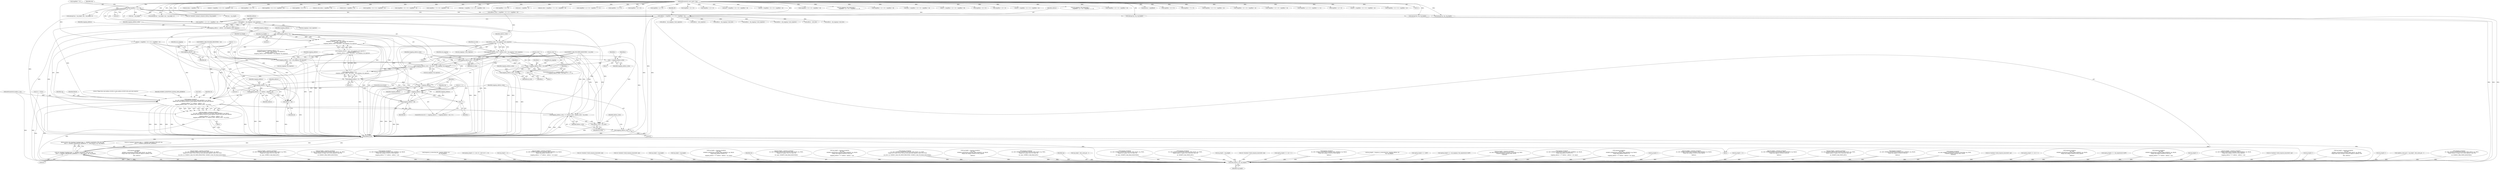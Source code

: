 digraph "0_libmodbus_5ccdf5ef79d742640355d1132fa9e2abc7fbaefc@pointer" {
"1001181" [label="(Call,address - mb_mapping->start_registers)"];
"1000160" [label="(Call,address = (req[offset + 1] << 8) + req[offset + 2])"];
"1000163" [label="(Call,req[offset + 1] << 8)"];
"1000116" [label="(MethodParameterIn,const uint8_t *req)"];
"1001179" [label="(Call,mapping_address = address - mb_mapping->start_registers)"];
"1001234" [label="(Call,mapping_address < 0)"];
"1001233" [label="(Call,mapping_address < 0 ||\n                   (mapping_address + nb) > mb_mapping->nb_registers ||\n                   mapping_address < 0 ||\n                   (mapping_address_write + nb_write) > mb_mapping->nb_registers)"];
"1001238" [label="(Call,(mapping_address + nb) > mb_mapping->nb_registers)"];
"1001237" [label="(Call,(mapping_address + nb) > mb_mapping->nb_registers ||\n                   mapping_address < 0 ||\n                   (mapping_address_write + nb_write) > mb_mapping->nb_registers)"];
"1001249" [label="(Call,(mapping_address_write + nb_write) > mb_mapping->nb_registers)"];
"1001245" [label="(Call,mapping_address < 0 ||\n                   (mapping_address_write + nb_write) > mb_mapping->nb_registers)"];
"1001239" [label="(Call,mapping_address + nb)"];
"1001246" [label="(Call,mapping_address < 0)"];
"1001268" [label="(Call,mapping_address < 0)"];
"1001343" [label="(Call,i = mapping_address)"];
"1001346" [label="(Call,i < mapping_address + nb)"];
"1001351" [label="(Call,i++)"];
"1001348" [label="(Call,mapping_address + nb)"];
"1001189" [label="(Call,address_write - mb_mapping->start_registers)"];
"1001187" [label="(Call,mapping_address_write = address_write - mb_mapping->start_registers)"];
"1001250" [label="(Call,mapping_address_write + nb_write)"];
"1001276" [label="(Call,mapping_address_write < 0)"];
"1001303" [label="(Call,i = mapping_address_write)"];
"1001309" [label="(Call,i < mapping_address_write + nb_write)"];
"1001315" [label="(Call,i++)"];
"1001311" [label="(Call,mapping_address_write + nb_write)"];
"1001259" [label="(Call,response_exception(\n                ctx, &sft, MODBUS_EXCEPTION_ILLEGAL_DATA_ADDRESS, rsp, FALSE,\n                \"Illegal data read address 0x%0X or write address 0x%0X write_and_read_registers\n\",\n                mapping_address < 0 ? address : address + nb,\n                mapping_address_write < 0 ? address_write : address_write + nb_write))"];
"1001257" [label="(Call,rsp_length = response_exception(\n                ctx, &sft, MODBUS_EXCEPTION_ILLEGAL_DATA_ADDRESS, rsp, FALSE,\n                \"Illegal data read address 0x%0X or write address 0x%0X write_and_read_registers\n\",\n                mapping_address < 0 ? address : address + nb,\n                mapping_address_write < 0 ? address_write : address_write + nb_write))"];
"1001406" [label="(Call,send_msg(ctx, rsp, rsp_length))"];
"1001393" [label="(Call,(ctx->backend->backend_type == _MODBUS_BACKEND_TYPE_RTU &&\n            slave == MODBUS_BROADCAST_ADDRESS) ? 0 : send_msg(ctx, rsp, rsp_length))"];
"1001392" [label="(Return,return (ctx->backend->backend_type == _MODBUS_BACKEND_TYPE_RTU &&\n            slave == MODBUS_BROADCAST_ADDRESS) ? 0 : send_msg(ctx, rsp, rsp_length);)"];
"1001275" [label="(Call,mapping_address_write < 0 ? address_write : address_write + nb_write)"];
"1001280" [label="(Call,address_write + nb_write)"];
"1001267" [label="(Call,mapping_address < 0 ? address : address + nb)"];
"1001272" [label="(Call,address + nb)"];
"1001237" [label="(Call,(mapping_address + nb) > mb_mapping->nb_registers ||\n                   mapping_address < 0 ||\n                   (mapping_address_write + nb_write) > mb_mapping->nb_registers)"];
"1000263" [label="(Call,address - start_bits)"];
"1000824" [label="(Call,nb_bytes = req[offset + 5])"];
"1001278" [label="(Literal,0)"];
"1001312" [label="(Identifier,mapping_address_write)"];
"1000163" [label="(Call,req[offset + 1] << 8)"];
"1000116" [label="(MethodParameterIn,const uint8_t *req)"];
"1000245" [label="(Call,nb = (req[offset + 3] << 8) + req[offset + 4])"];
"1001112" [label="(Call,memcpy(rsp, req, req_length))"];
"1001263" [label="(Identifier,MODBUS_EXCEPTION_ILLEGAL_DATA_ADDRESS)"];
"1000161" [label="(Identifier,address)"];
"1000604" [label="(Call,response_exception(\n                    ctx, &sft,\n                    MODBUS_EXCEPTION_ILLEGAL_DATA_VALUE, rsp, FALSE,\n                    \"Illegal data value 0x%0X in write_bit request at address %0X\n\",\n                    data, address))"];
"1001197" [label="(Identifier,nb_write)"];
"1000686" [label="(Call,req[offset + 3] << 8)"];
"1001309" [label="(Call,i < mapping_address_write + nb_write)"];
"1001083" [label="(Call,(req[offset + 5] << 8) + req[offset + 6])"];
"1001348" [label="(Call,mapping_address + nb)"];
"1001126" [label="(Call,req[offset + 3] << 8)"];
"1001298" [label="(Call,nb << 1)"];
"1000529" [label="(Call,address - mb_mapping->start_bits)"];
"1001217" [label="(Call,rsp_length = response_exception(\n                ctx, &sft, MODBUS_EXCEPTION_ILLEGAL_DATA_VALUE, rsp, TRUE,\n                \"Illegal nb of values (W%d, R%d) in write_and_read_registers (max W%d, R%d)\n\",\n                nb_write, nb, MODBUS_MAX_WR_WRITE_REGISTERS, MODBUS_MAX_WR_READ_REGISTERS))"];
"1000275" [label="(Call,rsp_length = response_exception(\n                ctx, &sft, MODBUS_EXCEPTION_ILLEGAL_DATA_VALUE, rsp, TRUE,\n                \"Illegal nb of values %d in %s (max %d)\n\",\n                nb, name, MODBUS_MAX_READ_BITS))"];
"1001344" [label="(Identifier,i)"];
"1001240" [label="(Identifier,mapping_address)"];
"1000854" [label="(Call,rsp_length = response_exception(\n                 ctx, &sft, MODBUS_EXCEPTION_ILLEGAL_DATA_VALUE, rsp, TRUE,\n                 \"Illegal number of values %d in write_registers (max %d)\n\",\n                nb, MODBUS_MAX_WRITE_REGISTERS))"];
"1001171" [label="(Call,nb_write_bytes = req[offset + 9])"];
"1001270" [label="(Literal,0)"];
"1000699" [label="(Call,nb_bits = req[offset + 5])"];
"1001274" [label="(Identifier,nb)"];
"1001257" [label="(Call,rsp_length = response_exception(\n                ctx, &sft, MODBUS_EXCEPTION_ILLEGAL_DATA_ADDRESS, rsp, FALSE,\n                \"Illegal data read address 0x%0X or write address 0x%0X write_and_read_registers\n\",\n                mapping_address < 0 ? address : address + nb,\n                mapping_address_write < 0 ? address_write : address_write + nb_write))"];
"1001410" [label="(MethodReturn,int)"];
"1000882" [label="(Call,response_exception(\n                ctx, &sft, MODBUS_EXCEPTION_ILLEGAL_DATA_ADDRESS, rsp, FALSE,\n                \"Illegal data address 0x%0X in write_registers\n\",\n                mapping_address < 0 ? address : address + nb))"];
"1001191" [label="(Call,mb_mapping->start_registers)"];
"1001301" [label="(ControlStructure,for (i = mapping_address_write, j = 10;\n                 i < mapping_address_write + nb_write; i++, j += 2))"];
"1000810" [label="(Call,(req[offset + 3] << 8) + req[offset + 4])"];
"1001350" [label="(Identifier,nb)"];
"1000344" [label="(Call,response_io_status(tab_bits, mapping_address, nb,\n                                            rsp, rsp_length))"];
"1001235" [label="(Identifier,mapping_address)"];
"1001188" [label="(Identifier,mapping_address_write)"];
"1000652" [label="(Call,(req[offset + 3] << 8) + req[offset + 4])"];
"1000327" [label="(Call,rsp[rsp_length++] = (nb / 8) + ((nb % 8) ? 1 : 0))"];
"1000801" [label="(Call,rsp_length += 4)"];
"1000455" [label="(Call,rsp_length = response_exception(\n                ctx, &sft, MODBUS_EXCEPTION_ILLEGAL_DATA_ADDRESS, rsp, FALSE,\n                \"Illegal data address 0x%0X in %s\n\",\n                mapping_address < 0 ? address : address + nb, name))"];
"1001346" [label="(Call,i < mapping_address + nb)"];
"1000789" [label="(Call,ctx->backend->build_response_basis(&sft, rsp))"];
"1000479" [label="(Call,ctx->backend->build_response_basis(&sft, rsp))"];
"1001405" [label="(Literal,0)"];
"1001248" [label="(Literal,0)"];
"1001250" [label="(Call,mapping_address_write + nb_write)"];
"1001190" [label="(Identifier,address_write)"];
"1001116" [label="(Call,rsp_length = req_length)"];
"1001196" [label="(Call,nb_write < 1)"];
"1001342" [label="(ControlStructure,for (i = mapping_address; i < mapping_address + nb; i++))"];
"1001180" [label="(Identifier,mapping_address)"];
"1000676" [label="(Call,rsp_length = req_length)"];
"1001157" [label="(Call,(req[offset + 7] << 8) + req[offset + 8])"];
"1000300" [label="(Call,rsp_length = response_exception(\n                ctx, &sft,\n                MODBUS_EXCEPTION_ILLEGAL_DATA_ADDRESS, rsp, FALSE,\n                \"Illegal data address 0x%0X in %s\n\",\n                mapping_address < 0 ? address : address + nb, name))"];
"1001213" [label="(Call,nb_write * 2)"];
"1001310" [label="(Identifier,i)"];
"1001409" [label="(Identifier,rsp_length)"];
"1001407" [label="(Identifier,ctx)"];
"1001238" [label="(Call,(mapping_address + nb) > mb_mapping->nb_registers)"];
"1000559" [label="(Call,data = (req[offset + 3] << 8) + req[offset + 4])"];
"1000430" [label="(Call,rsp_length = response_exception(\n                ctx, &sft, MODBUS_EXCEPTION_ILLEGAL_DATA_VALUE, rsp, TRUE,\n                \"Illegal nb of values %d in %s (max %d)\n\",\n                nb, name, MODBUS_MAX_READ_REGISTERS))"];
"1000755" [label="(Call,rsp_length = response_exception(\n                ctx, &sft,\n                MODBUS_EXCEPTION_ILLEGAL_DATA_ADDRESS, rsp, FALSE,\n                \"Illegal data address 0x%0X in write_bits\n\",\n                mapping_address < 0 ? address : address + nb))"];
"1001219" [label="(Call,response_exception(\n                ctx, &sft, MODBUS_EXCEPTION_ILLEGAL_DATA_VALUE, rsp, TRUE,\n                \"Illegal nb of values (W%d, R%d) in write_and_read_registers (max W%d, R%d)\n\",\n                nb_write, nb, MODBUS_MAX_WR_WRITE_REGISTERS, MODBUS_MAX_WR_READ_REGISTERS))"];
"1001264" [label="(Identifier,rsp)"];
"1001252" [label="(Identifier,nb_write)"];
"1001277" [label="(Identifier,mapping_address_write)"];
"1000636" [label="(Call,rsp_length = response_exception(\n                ctx, &sft,\n                MODBUS_EXCEPTION_ILLEGAL_DATA_ADDRESS, rsp, FALSE,\n                \"Illegal data address 0x%0X in write_register\n\",\n                address))"];
"1000793" [label="(Call,memcpy(rsp + rsp_length, req + rsp_length, 4))"];
"1000177" [label="(Identifier,sft)"];
"1000277" [label="(Call,response_exception(\n                ctx, &sft, MODBUS_EXCEPTION_ILLEGAL_DATA_VALUE, rsp, TRUE,\n                \"Illegal nb of values %d in %s (max %d)\n\",\n                nb, name, MODBUS_MAX_READ_BITS))"];
"1000620" [label="(Call,address - mb_mapping->start_registers)"];
"1000811" [label="(Call,req[offset + 3] << 8)"];
"1001281" [label="(Identifier,address_write)"];
"1000148" [label="(Call,slave = req[offset - 1])"];
"1001311" [label="(Call,mapping_address_write + nb_write)"];
"1000418" [label="(Call,address - start_registers)"];
"1001155" [label="(Call,nb_write = (req[offset + 7] << 8) + req[offset + 8])"];
"1001123" [label="(Call,nb = (req[offset + 3] << 8) + req[offset + 4])"];
"1001327" [label="(Call,(req[offset + j] << 8) + req[offset + j + 1])"];
"1001187" [label="(Call,mapping_address_write = address_write - mb_mapping->start_registers)"];
"1001408" [label="(Identifier,rsp)"];
"1001000" [label="(Call,rsp_length - byte_count_pos - 1)"];
"1001179" [label="(Call,mapping_address = address - mb_mapping->start_registers)"];
"1000709" [label="(Call,address - mb_mapping->start_bits)"];
"1000131" [label="(Call,ctx == NULL)"];
"1001243" [label="(Identifier,mb_mapping)"];
"1000164" [label="(Call,req[offset + 1])"];
"1001084" [label="(Call,req[offset + 5] << 8)"];
"1000432" [label="(Call,response_exception(\n                ctx, &sft, MODBUS_EXCEPTION_ILLEGAL_DATA_VALUE, rsp, TRUE,\n                \"Illegal nb of values %d in %s (max %d)\n\",\n                nb, name, MODBUS_MAX_READ_REGISTERS))"];
"1000731" [label="(Call,response_exception(\n                ctx, &sft, MODBUS_EXCEPTION_ILLEGAL_DATA_VALUE, rsp, TRUE,\n                \"Illegal number of values %d in write_bits (max %d)\n\",\n                nb, MODBUS_MAX_WRITE_BITS))"];
"1001242" [label="(Call,mb_mapping->nb_registers)"];
"1001307" [label="(Identifier,j)"];
"1000597" [label="(Call,rsp_length = req_length)"];
"1001289" [label="(Call,ctx->backend->build_response_basis(&sft, rsp))"];
"1001068" [label="(Call,req[offset + 3] << 8)"];
"1000834" [label="(Call,address - mb_mapping->start_registers)"];
"1000797" [label="(Call,req + rsp_length)"];
"1001204" [label="(Call,nb < 1)"];
"1001246" [label="(Call,mapping_address < 0)"];
"1001343" [label="(Call,i = mapping_address)"];
"1000483" [label="(Call,rsp[rsp_length++] = nb << 1)"];
"1001282" [label="(Identifier,nb_write)"];
"1001045" [label="(Call,response_exception(\n                ctx, &sft, MODBUS_EXCEPTION_ILLEGAL_DATA_ADDRESS, rsp, FALSE,\n                \"Illegal data address 0x%0X in write_register\n\",\n                address))"];
"1000342" [label="(Call,rsp_length = response_io_status(tab_bits, mapping_address, nb,\n                                            rsp, rsp_length))"];
"1001328" [label="(Call,req[offset + j] << 8)"];
"1001303" [label="(Call,i = mapping_address_write)"];
"1000949" [label="(Call,memcpy(rsp + rsp_length, req + rsp_length, 4))"];
"1000160" [label="(Call,address = (req[offset + 1] << 8) + req[offset + 2])"];
"1001249" [label="(Call,(mapping_address_write + nb_write) > mb_mapping->nb_registers)"];
"1000119" [label="(Block,)"];
"1001239" [label="(Call,mapping_address + nb)"];
"1000403" [label="(Call,req[offset + 3] << 8)"];
"1001265" [label="(Identifier,FALSE)"];
"1000981" [label="(Call,rsp[rsp_length++] = 0xFF)"];
"1001256" [label="(Block,)"];
"1001142" [label="(Call,req[offset + 5] << 8)"];
"1001366" [label="(Call,rsp[rsp_length++] = mb_mapping->tab_registers[i] & 0xFF)"];
"1001380" [label="(Call,rsp_length = response_exception(\n            ctx, &sft, MODBUS_EXCEPTION_ILLEGAL_FUNCTION, rsp, TRUE,\n            \"Unknown Modbus function code: 0x%0X\n\", function))"];
"1000457" [label="(Call,response_exception(\n                ctx, &sft, MODBUS_EXCEPTION_ILLEGAL_DATA_ADDRESS, rsp, FALSE,\n                \"Illegal data address 0x%0X in %s\n\",\n                mapping_address < 0 ? address : address + nb, name))"];
"1001208" [label="(Call,MODBUS_MAX_WR_READ_REGISTERS < nb)"];
"1000302" [label="(Call,response_exception(\n                ctx, &sft,\n                MODBUS_EXCEPTION_ILLEGAL_DATA_ADDRESS, rsp, FALSE,\n                \"Illegal data address 0x%0X in %s\n\",\n                mapping_address < 0 ? address : address + nb, name))"];
"1001065" [label="(Call,and = (req[offset + 3] << 8) + req[offset + 4])"];
"1000115" [label="(MethodParameterIn,modbus_t *ctx)"];
"1001296" [label="(Call,rsp_length++)"];
"1001043" [label="(Call,rsp_length = response_exception(\n                ctx, &sft, MODBUS_EXCEPTION_ILLEGAL_DATA_ADDRESS, rsp, FALSE,\n                \"Illegal data address 0x%0X in write_register\n\",\n                address))"];
"1000808" [label="(Call,nb = (req[offset + 3] << 8) + req[offset + 4])"];
"1001351" [label="(Call,i++)"];
"1001266" [label="(Literal,\"Illegal data read address 0x%0X or write address 0x%0X write_and_read_registers\n\")"];
"1001275" [label="(Call,mapping_address_write < 0 ? address_write : address_write + nb_write)"];
"1000169" [label="(Literal,8)"];
"1000957" [label="(Call,rsp_length += 4)"];
"1000189" [label="(Call,ctx->backend->prepare_response_tid(req, &req_length))"];
"1000247" [label="(Call,(req[offset + 3] << 8) + req[offset + 4])"];
"1001345" [label="(Identifier,mapping_address)"];
"1001200" [label="(Call,MODBUS_MAX_WR_WRITE_REGISTERS < nb_write)"];
"1000545" [label="(Call,rsp_length = response_exception(\n                ctx, &sft, MODBUS_EXCEPTION_ILLEGAL_DATA_ADDRESS, rsp, FALSE,\n                \"Illegal data address 0x%0X in write_bit\n\",\n                address))"];
"1000922" [label="(Call,mb_mapping->tab_registers[i] =\n                    (req[offset + j] << 8) + req[offset + j + 1])"];
"1000729" [label="(Call,rsp_length = response_exception(\n                ctx, &sft, MODBUS_EXCEPTION_ILLEGAL_DATA_VALUE, rsp, TRUE,\n                \"Illegal number of values %d in write_bits (max %d)\n\",\n                nb, MODBUS_MAX_WRITE_BITS))"];
"1001258" [label="(Identifier,rsp_length)"];
"1001302" [label="(Block,)"];
"1001141" [label="(Call,(req[offset + 5] << 8) + req[offset + 6])"];
"1001259" [label="(Call,response_exception(\n                ctx, &sft, MODBUS_EXCEPTION_ILLEGAL_DATA_ADDRESS, rsp, FALSE,\n                \"Illegal data read address 0x%0X or write address 0x%0X write_and_read_registers\n\",\n                mapping_address < 0 ? address : address + nb,\n                mapping_address_write < 0 ? address_write : address_write + nb_write))"];
"1001313" [label="(Identifier,nb_write)"];
"1000547" [label="(Call,response_exception(\n                ctx, &sft, MODBUS_EXCEPTION_ILLEGAL_DATA_ADDRESS, rsp, FALSE,\n                \"Illegal data address 0x%0X in write_bit\n\",\n                address))"];
"1001382" [label="(Call,response_exception(\n            ctx, &sft, MODBUS_EXCEPTION_ILLEGAL_FUNCTION, rsp, TRUE,\n            \"Unknown Modbus function code: 0x%0X\n\", function))"];
"1000945" [label="(Call,ctx->backend->build_response_basis(&sft, rsp))"];
"1001352" [label="(Identifier,i)"];
"1000650" [label="(Call,data = (req[offset + 3] << 8) + req[offset + 4])"];
"1001318" [label="(Identifier,j)"];
"1001261" [label="(Call,&sft)"];
"1001121" [label="(Block,)"];
"1001356" [label="(Identifier,rsp)"];
"1001324" [label="(Identifier,mb_mapping)"];
"1001081" [label="(Call,or = (req[offset + 5] << 8) + req[offset + 6])"];
"1001233" [label="(Call,mapping_address < 0 ||\n                   (mapping_address + nb) > mb_mapping->nb_registers ||\n                   mapping_address < 0 ||\n                   (mapping_address_write + nb_write) > mb_mapping->nb_registers)"];
"1001314" [label="(Block,)"];
"1001293" [label="(Call,rsp[rsp_length++] = nb << 1)"];
"1001393" [label="(Call,(ctx->backend->backend_type == _MODBUS_BACKEND_TYPE_RTU &&\n            slave == MODBUS_BROADCAST_ADDRESS) ? 0 : send_msg(ctx, rsp, rsp_length))"];
"1001273" [label="(Identifier,address)"];
"1001236" [label="(Literal,0)"];
"1001247" [label="(Identifier,mapping_address)"];
"1001245" [label="(Call,mapping_address < 0 ||\n                   (mapping_address_write + nb_write) > mb_mapping->nb_registers)"];
"1000638" [label="(Call,response_exception(\n                ctx, &sft,\n                MODBUS_EXCEPTION_ILLEGAL_DATA_ADDRESS, rsp, FALSE,\n                \"Illegal data address 0x%0X in write_register\n\",\n                address))"];
"1001347" [label="(Identifier,i)"];
"1000513" [label="(Call,rsp[rsp_length++] = tab_registers[i] & 0xFF)"];
"1001315" [label="(Call,i++)"];
"1001392" [label="(Return,return (ctx->backend->backend_type == _MODBUS_BACKEND_TYPE_RTU &&\n            slave == MODBUS_BROADCAST_ADDRESS) ? 0 : send_msg(ctx, rsp, rsp_length);)"];
"1000757" [label="(Call,response_exception(\n                ctx, &sft,\n                MODBUS_EXCEPTION_ILLEGAL_DATA_ADDRESS, rsp, FALSE,\n                \"Illegal data address 0x%0X in write_bits\n\",\n                mapping_address < 0 ? address : address + nb))"];
"1000248" [label="(Call,req[offset + 3] << 8)"];
"1000653" [label="(Call,req[offset + 3] << 8)"];
"1001234" [label="(Call,mapping_address < 0)"];
"1000486" [label="(Call,rsp_length++)"];
"1001183" [label="(Call,mb_mapping->start_registers)"];
"1000683" [label="(Call,nb = (req[offset + 3] << 8) + req[offset + 4])"];
"1000953" [label="(Call,req + rsp_length)"];
"1001139" [label="(Call,address_write = (req[offset + 5] << 8) + req[offset + 6])"];
"1001269" [label="(Identifier,mapping_address)"];
"1001321" [label="(Call,mb_mapping->tab_registers[i] =\n                    (req[offset + j] << 8) + req[offset + j + 1])"];
"1001232" [label="(ControlStructure,if (mapping_address < 0 ||\n                   (mapping_address + nb) > mb_mapping->nb_registers ||\n                   mapping_address < 0 ||\n                   (mapping_address_write + nb_write) > mb_mapping->nb_registers))"];
"1001125" [label="(Call,(req[offset + 3] << 8) + req[offset + 4])"];
"1001280" [label="(Call,address_write + nb_write)"];
"1001394" [label="(Call,ctx->backend->backend_type == _MODBUS_BACKEND_TYPE_RTU &&\n            slave == MODBUS_BROADCAST_ADDRESS)"];
"1000162" [label="(Call,(req[offset + 1] << 8) + req[offset + 2])"];
"1001272" [label="(Call,address + nb)"];
"1000155" [label="(Call,function = req[offset])"];
"1000562" [label="(Call,req[offset + 3] << 8)"];
"1001158" [label="(Call,req[offset + 7] << 8)"];
"1001189" [label="(Call,address_write - mb_mapping->start_registers)"];
"1001304" [label="(Identifier,i)"];
"1001260" [label="(Identifier,ctx)"];
"1000880" [label="(Call,rsp_length = response_exception(\n                ctx, &sft, MODBUS_EXCEPTION_ILLEGAL_DATA_ADDRESS, rsp, FALSE,\n                \"Illegal data address 0x%0X in write_registers\n\",\n                mapping_address < 0 ? address : address + nb))"];
"1000967" [label="(Call,ctx->backend->build_response_basis(&sft, rsp))"];
"1001251" [label="(Identifier,mapping_address_write)"];
"1000672" [label="(Call,memcpy(rsp, req, req_length))"];
"1000402" [label="(Call,(req[offset + 3] << 8) + req[offset + 4])"];
"1001067" [label="(Call,(req[offset + 3] << 8) + req[offset + 4])"];
"1001279" [label="(Identifier,address_write)"];
"1001406" [label="(Call,send_msg(ctx, rsp, rsp_length))"];
"1001378" [label="(ControlStructure,break;)"];
"1001271" [label="(Identifier,address)"];
"1000516" [label="(Call,rsp_length++)"];
"1000602" [label="(Call,rsp_length = response_exception(\n                    ctx, &sft,\n                    MODBUS_EXCEPTION_ILLEGAL_DATA_VALUE, rsp, FALSE,\n                    \"Illegal data value 0x%0X in write_bit request at address %0X\n\",\n                    data, address))"];
"1000685" [label="(Call,(req[offset + 3] << 8) + req[offset + 4])"];
"1001253" [label="(Call,mb_mapping->nb_registers)"];
"1001254" [label="(Identifier,mb_mapping)"];
"1001268" [label="(Call,mapping_address < 0)"];
"1000593" [label="(Call,memcpy(rsp, req, req_length))"];
"1000928" [label="(Call,(req[offset + j] << 8) + req[offset + j + 1])"];
"1001276" [label="(Call,mapping_address_write < 0)"];
"1000929" [label="(Call,req[offset + j] << 8)"];
"1001182" [label="(Identifier,address)"];
"1001027" [label="(Call,address - mb_mapping->start_registers)"];
"1001267" [label="(Call,mapping_address < 0 ? address : address + nb)"];
"1000400" [label="(Call,nb = (req[offset + 3] << 8) + req[offset + 4])"];
"1001288" [label="(Identifier,rsp_length)"];
"1001305" [label="(Identifier,mapping_address_write)"];
"1001316" [label="(Identifier,i)"];
"1000561" [label="(Call,(req[offset + 3] << 8) + req[offset + 4])"];
"1001369" [label="(Call,rsp_length++)"];
"1001181" [label="(Call,address - mb_mapping->start_registers)"];
"1000996" [label="(Call,rsp[byte_count_pos] = rsp_length - byte_count_pos - 1)"];
"1000171" [label="(Identifier,req)"];
"1001349" [label="(Identifier,mapping_address)"];
"1000856" [label="(Call,response_exception(\n                 ctx, &sft, MODBUS_EXCEPTION_ILLEGAL_DATA_VALUE, rsp, TRUE,\n                 \"Illegal number of values %d in write_registers (max %d)\n\",\n                nb, MODBUS_MAX_WRITE_REGISTERS))"];
"1001241" [label="(Identifier,nb)"];
"1001181" -> "1001179"  [label="AST: "];
"1001181" -> "1001183"  [label="CFG: "];
"1001182" -> "1001181"  [label="AST: "];
"1001183" -> "1001181"  [label="AST: "];
"1001179" -> "1001181"  [label="CFG: "];
"1001181" -> "1001410"  [label="DDG: "];
"1001181" -> "1001179"  [label="DDG: "];
"1001181" -> "1001179"  [label="DDG: "];
"1000160" -> "1001181"  [label="DDG: "];
"1001181" -> "1001189"  [label="DDG: "];
"1001181" -> "1001259"  [label="DDG: "];
"1001181" -> "1001267"  [label="DDG: "];
"1001181" -> "1001272"  [label="DDG: "];
"1000160" -> "1000119"  [label="AST: "];
"1000160" -> "1000162"  [label="CFG: "];
"1000161" -> "1000160"  [label="AST: "];
"1000162" -> "1000160"  [label="AST: "];
"1000177" -> "1000160"  [label="CFG: "];
"1000160" -> "1001410"  [label="DDG: "];
"1000160" -> "1001410"  [label="DDG: "];
"1000163" -> "1000160"  [label="DDG: "];
"1000163" -> "1000160"  [label="DDG: "];
"1000116" -> "1000160"  [label="DDG: "];
"1000160" -> "1000263"  [label="DDG: "];
"1000160" -> "1000418"  [label="DDG: "];
"1000160" -> "1000529"  [label="DDG: "];
"1000160" -> "1000620"  [label="DDG: "];
"1000160" -> "1000709"  [label="DDG: "];
"1000160" -> "1000834"  [label="DDG: "];
"1000160" -> "1001027"  [label="DDG: "];
"1000163" -> "1000162"  [label="AST: "];
"1000163" -> "1000169"  [label="CFG: "];
"1000164" -> "1000163"  [label="AST: "];
"1000169" -> "1000163"  [label="AST: "];
"1000171" -> "1000163"  [label="CFG: "];
"1000163" -> "1001410"  [label="DDG: "];
"1000163" -> "1000162"  [label="DDG: "];
"1000163" -> "1000162"  [label="DDG: "];
"1000116" -> "1000163"  [label="DDG: "];
"1000163" -> "1000189"  [label="DDG: "];
"1000163" -> "1000593"  [label="DDG: "];
"1000163" -> "1000672"  [label="DDG: "];
"1000163" -> "1000793"  [label="DDG: "];
"1000163" -> "1000797"  [label="DDG: "];
"1000163" -> "1000949"  [label="DDG: "];
"1000163" -> "1000953"  [label="DDG: "];
"1000163" -> "1001112"  [label="DDG: "];
"1000116" -> "1000114"  [label="AST: "];
"1000116" -> "1001410"  [label="DDG: "];
"1000116" -> "1000148"  [label="DDG: "];
"1000116" -> "1000155"  [label="DDG: "];
"1000116" -> "1000162"  [label="DDG: "];
"1000116" -> "1000189"  [label="DDG: "];
"1000116" -> "1000245"  [label="DDG: "];
"1000116" -> "1000248"  [label="DDG: "];
"1000116" -> "1000247"  [label="DDG: "];
"1000116" -> "1000400"  [label="DDG: "];
"1000116" -> "1000403"  [label="DDG: "];
"1000116" -> "1000402"  [label="DDG: "];
"1000116" -> "1000559"  [label="DDG: "];
"1000116" -> "1000562"  [label="DDG: "];
"1000116" -> "1000561"  [label="DDG: "];
"1000116" -> "1000593"  [label="DDG: "];
"1000116" -> "1000650"  [label="DDG: "];
"1000116" -> "1000653"  [label="DDG: "];
"1000116" -> "1000652"  [label="DDG: "];
"1000116" -> "1000672"  [label="DDG: "];
"1000116" -> "1000683"  [label="DDG: "];
"1000116" -> "1000686"  [label="DDG: "];
"1000116" -> "1000685"  [label="DDG: "];
"1000116" -> "1000699"  [label="DDG: "];
"1000116" -> "1000793"  [label="DDG: "];
"1000116" -> "1000797"  [label="DDG: "];
"1000116" -> "1000808"  [label="DDG: "];
"1000116" -> "1000811"  [label="DDG: "];
"1000116" -> "1000810"  [label="DDG: "];
"1000116" -> "1000824"  [label="DDG: "];
"1000116" -> "1000922"  [label="DDG: "];
"1000116" -> "1000929"  [label="DDG: "];
"1000116" -> "1000928"  [label="DDG: "];
"1000116" -> "1000949"  [label="DDG: "];
"1000116" -> "1000953"  [label="DDG: "];
"1000116" -> "1001065"  [label="DDG: "];
"1000116" -> "1001068"  [label="DDG: "];
"1000116" -> "1001067"  [label="DDG: "];
"1000116" -> "1001081"  [label="DDG: "];
"1000116" -> "1001084"  [label="DDG: "];
"1000116" -> "1001083"  [label="DDG: "];
"1000116" -> "1001112"  [label="DDG: "];
"1000116" -> "1001123"  [label="DDG: "];
"1000116" -> "1001126"  [label="DDG: "];
"1000116" -> "1001125"  [label="DDG: "];
"1000116" -> "1001139"  [label="DDG: "];
"1000116" -> "1001142"  [label="DDG: "];
"1000116" -> "1001141"  [label="DDG: "];
"1000116" -> "1001155"  [label="DDG: "];
"1000116" -> "1001158"  [label="DDG: "];
"1000116" -> "1001157"  [label="DDG: "];
"1000116" -> "1001171"  [label="DDG: "];
"1000116" -> "1001321"  [label="DDG: "];
"1000116" -> "1001328"  [label="DDG: "];
"1000116" -> "1001327"  [label="DDG: "];
"1001179" -> "1001121"  [label="AST: "];
"1001180" -> "1001179"  [label="AST: "];
"1001188" -> "1001179"  [label="CFG: "];
"1001179" -> "1001410"  [label="DDG: "];
"1001179" -> "1001410"  [label="DDG: "];
"1001179" -> "1001234"  [label="DDG: "];
"1001234" -> "1001233"  [label="AST: "];
"1001234" -> "1001236"  [label="CFG: "];
"1001235" -> "1001234"  [label="AST: "];
"1001236" -> "1001234"  [label="AST: "];
"1001240" -> "1001234"  [label="CFG: "];
"1001233" -> "1001234"  [label="CFG: "];
"1001234" -> "1001233"  [label="DDG: "];
"1001234" -> "1001233"  [label="DDG: "];
"1001234" -> "1001238"  [label="DDG: "];
"1001234" -> "1001239"  [label="DDG: "];
"1001234" -> "1001246"  [label="DDG: "];
"1001234" -> "1001268"  [label="DDG: "];
"1001234" -> "1001343"  [label="DDG: "];
"1001234" -> "1001346"  [label="DDG: "];
"1001234" -> "1001348"  [label="DDG: "];
"1001233" -> "1001232"  [label="AST: "];
"1001233" -> "1001237"  [label="CFG: "];
"1001237" -> "1001233"  [label="AST: "];
"1001258" -> "1001233"  [label="CFG: "];
"1001288" -> "1001233"  [label="CFG: "];
"1001233" -> "1001410"  [label="DDG: "];
"1001233" -> "1001410"  [label="DDG: "];
"1001233" -> "1001410"  [label="DDG: "];
"1001245" -> "1001233"  [label="DDG: "];
"1001237" -> "1001233"  [label="DDG: "];
"1001237" -> "1001233"  [label="DDG: "];
"1001238" -> "1001237"  [label="AST: "];
"1001238" -> "1001242"  [label="CFG: "];
"1001239" -> "1001238"  [label="AST: "];
"1001242" -> "1001238"  [label="AST: "];
"1001247" -> "1001238"  [label="CFG: "];
"1001237" -> "1001238"  [label="CFG: "];
"1001238" -> "1001410"  [label="DDG: "];
"1001238" -> "1001410"  [label="DDG: "];
"1001238" -> "1001237"  [label="DDG: "];
"1001238" -> "1001237"  [label="DDG: "];
"1001204" -> "1001238"  [label="DDG: "];
"1001123" -> "1001238"  [label="DDG: "];
"1001208" -> "1001238"  [label="DDG: "];
"1001238" -> "1001249"  [label="DDG: "];
"1001237" -> "1001245"  [label="CFG: "];
"1001245" -> "1001237"  [label="AST: "];
"1001237" -> "1001410"  [label="DDG: "];
"1001237" -> "1001410"  [label="DDG: "];
"1001245" -> "1001237"  [label="DDG: "];
"1001245" -> "1001237"  [label="DDG: "];
"1001249" -> "1001245"  [label="AST: "];
"1001249" -> "1001253"  [label="CFG: "];
"1001250" -> "1001249"  [label="AST: "];
"1001253" -> "1001249"  [label="AST: "];
"1001245" -> "1001249"  [label="CFG: "];
"1001249" -> "1001410"  [label="DDG: "];
"1001249" -> "1001410"  [label="DDG: "];
"1001249" -> "1001245"  [label="DDG: "];
"1001249" -> "1001245"  [label="DDG: "];
"1001187" -> "1001249"  [label="DDG: "];
"1001196" -> "1001249"  [label="DDG: "];
"1001200" -> "1001249"  [label="DDG: "];
"1001213" -> "1001249"  [label="DDG: "];
"1001245" -> "1001246"  [label="CFG: "];
"1001246" -> "1001245"  [label="AST: "];
"1001245" -> "1001410"  [label="DDG: "];
"1001246" -> "1001245"  [label="DDG: "];
"1001246" -> "1001245"  [label="DDG: "];
"1001239" -> "1001241"  [label="CFG: "];
"1001240" -> "1001239"  [label="AST: "];
"1001241" -> "1001239"  [label="AST: "];
"1001243" -> "1001239"  [label="CFG: "];
"1001239" -> "1001410"  [label="DDG: "];
"1001204" -> "1001239"  [label="DDG: "];
"1001123" -> "1001239"  [label="DDG: "];
"1001208" -> "1001239"  [label="DDG: "];
"1001246" -> "1001248"  [label="CFG: "];
"1001247" -> "1001246"  [label="AST: "];
"1001248" -> "1001246"  [label="AST: "];
"1001251" -> "1001246"  [label="CFG: "];
"1001246" -> "1001268"  [label="DDG: "];
"1001246" -> "1001343"  [label="DDG: "];
"1001246" -> "1001346"  [label="DDG: "];
"1001246" -> "1001348"  [label="DDG: "];
"1001268" -> "1001267"  [label="AST: "];
"1001268" -> "1001270"  [label="CFG: "];
"1001269" -> "1001268"  [label="AST: "];
"1001270" -> "1001268"  [label="AST: "];
"1001271" -> "1001268"  [label="CFG: "];
"1001273" -> "1001268"  [label="CFG: "];
"1001268" -> "1001410"  [label="DDG: "];
"1001343" -> "1001342"  [label="AST: "];
"1001343" -> "1001345"  [label="CFG: "];
"1001344" -> "1001343"  [label="AST: "];
"1001345" -> "1001343"  [label="AST: "];
"1001347" -> "1001343"  [label="CFG: "];
"1001343" -> "1001346"  [label="DDG: "];
"1001346" -> "1001342"  [label="AST: "];
"1001346" -> "1001348"  [label="CFG: "];
"1001347" -> "1001346"  [label="AST: "];
"1001348" -> "1001346"  [label="AST: "];
"1001356" -> "1001346"  [label="CFG: "];
"1001378" -> "1001346"  [label="CFG: "];
"1001346" -> "1001410"  [label="DDG: "];
"1001346" -> "1001410"  [label="DDG: "];
"1001346" -> "1001410"  [label="DDG: "];
"1001351" -> "1001346"  [label="DDG: "];
"1001298" -> "1001346"  [label="DDG: "];
"1001346" -> "1001351"  [label="DDG: "];
"1001351" -> "1001342"  [label="AST: "];
"1001351" -> "1001352"  [label="CFG: "];
"1001352" -> "1001351"  [label="AST: "];
"1001347" -> "1001351"  [label="CFG: "];
"1001348" -> "1001350"  [label="CFG: "];
"1001349" -> "1001348"  [label="AST: "];
"1001350" -> "1001348"  [label="AST: "];
"1001348" -> "1001410"  [label="DDG: "];
"1001348" -> "1001410"  [label="DDG: "];
"1001298" -> "1001348"  [label="DDG: "];
"1001189" -> "1001187"  [label="AST: "];
"1001189" -> "1001191"  [label="CFG: "];
"1001190" -> "1001189"  [label="AST: "];
"1001191" -> "1001189"  [label="AST: "];
"1001187" -> "1001189"  [label="CFG: "];
"1001189" -> "1001410"  [label="DDG: "];
"1001189" -> "1001410"  [label="DDG: "];
"1001189" -> "1001187"  [label="DDG: "];
"1001189" -> "1001187"  [label="DDG: "];
"1001139" -> "1001189"  [label="DDG: "];
"1001189" -> "1001259"  [label="DDG: "];
"1001189" -> "1001275"  [label="DDG: "];
"1001189" -> "1001280"  [label="DDG: "];
"1001187" -> "1001121"  [label="AST: "];
"1001188" -> "1001187"  [label="AST: "];
"1001197" -> "1001187"  [label="CFG: "];
"1001187" -> "1001410"  [label="DDG: "];
"1001187" -> "1001410"  [label="DDG: "];
"1001187" -> "1001250"  [label="DDG: "];
"1001187" -> "1001276"  [label="DDG: "];
"1001187" -> "1001303"  [label="DDG: "];
"1001187" -> "1001309"  [label="DDG: "];
"1001187" -> "1001311"  [label="DDG: "];
"1001250" -> "1001252"  [label="CFG: "];
"1001251" -> "1001250"  [label="AST: "];
"1001252" -> "1001250"  [label="AST: "];
"1001254" -> "1001250"  [label="CFG: "];
"1001250" -> "1001410"  [label="DDG: "];
"1001196" -> "1001250"  [label="DDG: "];
"1001200" -> "1001250"  [label="DDG: "];
"1001213" -> "1001250"  [label="DDG: "];
"1001276" -> "1001275"  [label="AST: "];
"1001276" -> "1001278"  [label="CFG: "];
"1001277" -> "1001276"  [label="AST: "];
"1001278" -> "1001276"  [label="AST: "];
"1001279" -> "1001276"  [label="CFG: "];
"1001281" -> "1001276"  [label="CFG: "];
"1001276" -> "1001410"  [label="DDG: "];
"1001303" -> "1001302"  [label="AST: "];
"1001303" -> "1001305"  [label="CFG: "];
"1001304" -> "1001303"  [label="AST: "];
"1001305" -> "1001303"  [label="AST: "];
"1001307" -> "1001303"  [label="CFG: "];
"1001303" -> "1001309"  [label="DDG: "];
"1001309" -> "1001301"  [label="AST: "];
"1001309" -> "1001311"  [label="CFG: "];
"1001310" -> "1001309"  [label="AST: "];
"1001311" -> "1001309"  [label="AST: "];
"1001324" -> "1001309"  [label="CFG: "];
"1001344" -> "1001309"  [label="CFG: "];
"1001309" -> "1001410"  [label="DDG: "];
"1001309" -> "1001410"  [label="DDG: "];
"1001315" -> "1001309"  [label="DDG: "];
"1001196" -> "1001309"  [label="DDG: "];
"1001200" -> "1001309"  [label="DDG: "];
"1001213" -> "1001309"  [label="DDG: "];
"1001309" -> "1001315"  [label="DDG: "];
"1001315" -> "1001314"  [label="AST: "];
"1001315" -> "1001316"  [label="CFG: "];
"1001316" -> "1001315"  [label="AST: "];
"1001318" -> "1001315"  [label="CFG: "];
"1001311" -> "1001313"  [label="CFG: "];
"1001312" -> "1001311"  [label="AST: "];
"1001313" -> "1001311"  [label="AST: "];
"1001311" -> "1001410"  [label="DDG: "];
"1001311" -> "1001410"  [label="DDG: "];
"1001196" -> "1001311"  [label="DDG: "];
"1001200" -> "1001311"  [label="DDG: "];
"1001213" -> "1001311"  [label="DDG: "];
"1001259" -> "1001257"  [label="AST: "];
"1001259" -> "1001275"  [label="CFG: "];
"1001260" -> "1001259"  [label="AST: "];
"1001261" -> "1001259"  [label="AST: "];
"1001263" -> "1001259"  [label="AST: "];
"1001264" -> "1001259"  [label="AST: "];
"1001265" -> "1001259"  [label="AST: "];
"1001266" -> "1001259"  [label="AST: "];
"1001267" -> "1001259"  [label="AST: "];
"1001275" -> "1001259"  [label="AST: "];
"1001257" -> "1001259"  [label="CFG: "];
"1001259" -> "1001410"  [label="DDG: "];
"1001259" -> "1001410"  [label="DDG: "];
"1001259" -> "1001410"  [label="DDG: "];
"1001259" -> "1001410"  [label="DDG: "];
"1001259" -> "1001410"  [label="DDG: "];
"1001259" -> "1001410"  [label="DDG: "];
"1001259" -> "1001410"  [label="DDG: "];
"1001259" -> "1001257"  [label="DDG: "];
"1001259" -> "1001257"  [label="DDG: "];
"1001259" -> "1001257"  [label="DDG: "];
"1001259" -> "1001257"  [label="DDG: "];
"1001259" -> "1001257"  [label="DDG: "];
"1001259" -> "1001257"  [label="DDG: "];
"1001259" -> "1001257"  [label="DDG: "];
"1001259" -> "1001257"  [label="DDG: "];
"1000131" -> "1001259"  [label="DDG: "];
"1000115" -> "1001259"  [label="DDG: "];
"1001204" -> "1001259"  [label="DDG: "];
"1001123" -> "1001259"  [label="DDG: "];
"1001208" -> "1001259"  [label="DDG: "];
"1001196" -> "1001259"  [label="DDG: "];
"1001200" -> "1001259"  [label="DDG: "];
"1001213" -> "1001259"  [label="DDG: "];
"1001259" -> "1001406"  [label="DDG: "];
"1001259" -> "1001406"  [label="DDG: "];
"1001257" -> "1001256"  [label="AST: "];
"1001258" -> "1001257"  [label="AST: "];
"1001378" -> "1001257"  [label="CFG: "];
"1001257" -> "1001410"  [label="DDG: "];
"1001257" -> "1001410"  [label="DDG: "];
"1001257" -> "1001406"  [label="DDG: "];
"1001406" -> "1001393"  [label="AST: "];
"1001406" -> "1001409"  [label="CFG: "];
"1001407" -> "1001406"  [label="AST: "];
"1001408" -> "1001406"  [label="AST: "];
"1001409" -> "1001406"  [label="AST: "];
"1001393" -> "1001406"  [label="CFG: "];
"1001406" -> "1001410"  [label="DDG: "];
"1001406" -> "1001410"  [label="DDG: "];
"1001406" -> "1001410"  [label="DDG: "];
"1001406" -> "1001393"  [label="DDG: "];
"1001406" -> "1001393"  [label="DDG: "];
"1001406" -> "1001393"  [label="DDG: "];
"1000547" -> "1001406"  [label="DDG: "];
"1000547" -> "1001406"  [label="DDG: "];
"1000856" -> "1001406"  [label="DDG: "];
"1000856" -> "1001406"  [label="DDG: "];
"1000638" -> "1001406"  [label="DDG: "];
"1000638" -> "1001406"  [label="DDG: "];
"1000131" -> "1001406"  [label="DDG: "];
"1001219" -> "1001406"  [label="DDG: "];
"1001219" -> "1001406"  [label="DDG: "];
"1000277" -> "1001406"  [label="DDG: "];
"1000277" -> "1001406"  [label="DDG: "];
"1000457" -> "1001406"  [label="DDG: "];
"1000457" -> "1001406"  [label="DDG: "];
"1000757" -> "1001406"  [label="DDG: "];
"1000757" -> "1001406"  [label="DDG: "];
"1000882" -> "1001406"  [label="DDG: "];
"1000882" -> "1001406"  [label="DDG: "];
"1000302" -> "1001406"  [label="DDG: "];
"1000302" -> "1001406"  [label="DDG: "];
"1001382" -> "1001406"  [label="DDG: "];
"1001382" -> "1001406"  [label="DDG: "];
"1000432" -> "1001406"  [label="DDG: "];
"1000432" -> "1001406"  [label="DDG: "];
"1000604" -> "1001406"  [label="DDG: "];
"1000604" -> "1001406"  [label="DDG: "];
"1000731" -> "1001406"  [label="DDG: "];
"1000731" -> "1001406"  [label="DDG: "];
"1001045" -> "1001406"  [label="DDG: "];
"1001045" -> "1001406"  [label="DDG: "];
"1000115" -> "1001406"  [label="DDG: "];
"1001112" -> "1001406"  [label="DDG: "];
"1000513" -> "1001406"  [label="DDG: "];
"1000981" -> "1001406"  [label="DDG: "];
"1000327" -> "1001406"  [label="DDG: "];
"1001366" -> "1001406"  [label="DDG: "];
"1000996" -> "1001406"  [label="DDG: "];
"1000344" -> "1001406"  [label="DDG: "];
"1000593" -> "1001406"  [label="DDG: "];
"1001293" -> "1001406"  [label="DDG: "];
"1001289" -> "1001406"  [label="DDG: "];
"1000967" -> "1001406"  [label="DDG: "];
"1000672" -> "1001406"  [label="DDG: "];
"1000483" -> "1001406"  [label="DDG: "];
"1000479" -> "1001406"  [label="DDG: "];
"1000789" -> "1001406"  [label="DDG: "];
"1000945" -> "1001406"  [label="DDG: "];
"1000801" -> "1001406"  [label="DDG: "];
"1000300" -> "1001406"  [label="DDG: "];
"1000275" -> "1001406"  [label="DDG: "];
"1001369" -> "1001406"  [label="DDG: "];
"1000516" -> "1001406"  [label="DDG: "];
"1000486" -> "1001406"  [label="DDG: "];
"1000455" -> "1001406"  [label="DDG: "];
"1001116" -> "1001406"  [label="DDG: "];
"1000729" -> "1001406"  [label="DDG: "];
"1000880" -> "1001406"  [label="DDG: "];
"1000676" -> "1001406"  [label="DDG: "];
"1000597" -> "1001406"  [label="DDG: "];
"1001043" -> "1001406"  [label="DDG: "];
"1000342" -> "1001406"  [label="DDG: "];
"1001217" -> "1001406"  [label="DDG: "];
"1000636" -> "1001406"  [label="DDG: "];
"1000545" -> "1001406"  [label="DDG: "];
"1000957" -> "1001406"  [label="DDG: "];
"1001000" -> "1001406"  [label="DDG: "];
"1000430" -> "1001406"  [label="DDG: "];
"1000854" -> "1001406"  [label="DDG: "];
"1000602" -> "1001406"  [label="DDG: "];
"1001380" -> "1001406"  [label="DDG: "];
"1001296" -> "1001406"  [label="DDG: "];
"1000755" -> "1001406"  [label="DDG: "];
"1001393" -> "1001392"  [label="AST: "];
"1001393" -> "1001405"  [label="CFG: "];
"1001394" -> "1001393"  [label="AST: "];
"1001405" -> "1001393"  [label="AST: "];
"1001392" -> "1001393"  [label="CFG: "];
"1001393" -> "1001410"  [label="DDG: "];
"1001393" -> "1001410"  [label="DDG: "];
"1001393" -> "1001410"  [label="DDG: "];
"1001393" -> "1001392"  [label="DDG: "];
"1001392" -> "1000119"  [label="AST: "];
"1001410" -> "1001392"  [label="CFG: "];
"1001392" -> "1001410"  [label="DDG: "];
"1001275" -> "1001279"  [label="CFG: "];
"1001275" -> "1001280"  [label="CFG: "];
"1001279" -> "1001275"  [label="AST: "];
"1001280" -> "1001275"  [label="AST: "];
"1001275" -> "1001410"  [label="DDG: "];
"1001275" -> "1001410"  [label="DDG: "];
"1001275" -> "1001410"  [label="DDG: "];
"1001196" -> "1001275"  [label="DDG: "];
"1001200" -> "1001275"  [label="DDG: "];
"1001213" -> "1001275"  [label="DDG: "];
"1001280" -> "1001282"  [label="CFG: "];
"1001281" -> "1001280"  [label="AST: "];
"1001282" -> "1001280"  [label="AST: "];
"1001280" -> "1001410"  [label="DDG: "];
"1001196" -> "1001280"  [label="DDG: "];
"1001200" -> "1001280"  [label="DDG: "];
"1001213" -> "1001280"  [label="DDG: "];
"1001267" -> "1001271"  [label="CFG: "];
"1001267" -> "1001272"  [label="CFG: "];
"1001271" -> "1001267"  [label="AST: "];
"1001272" -> "1001267"  [label="AST: "];
"1001277" -> "1001267"  [label="CFG: "];
"1001267" -> "1001410"  [label="DDG: "];
"1001267" -> "1001410"  [label="DDG: "];
"1001267" -> "1001410"  [label="DDG: "];
"1001204" -> "1001267"  [label="DDG: "];
"1001123" -> "1001267"  [label="DDG: "];
"1001208" -> "1001267"  [label="DDG: "];
"1001272" -> "1001274"  [label="CFG: "];
"1001273" -> "1001272"  [label="AST: "];
"1001274" -> "1001272"  [label="AST: "];
"1001272" -> "1001410"  [label="DDG: "];
"1001204" -> "1001272"  [label="DDG: "];
"1001123" -> "1001272"  [label="DDG: "];
"1001208" -> "1001272"  [label="DDG: "];
}
